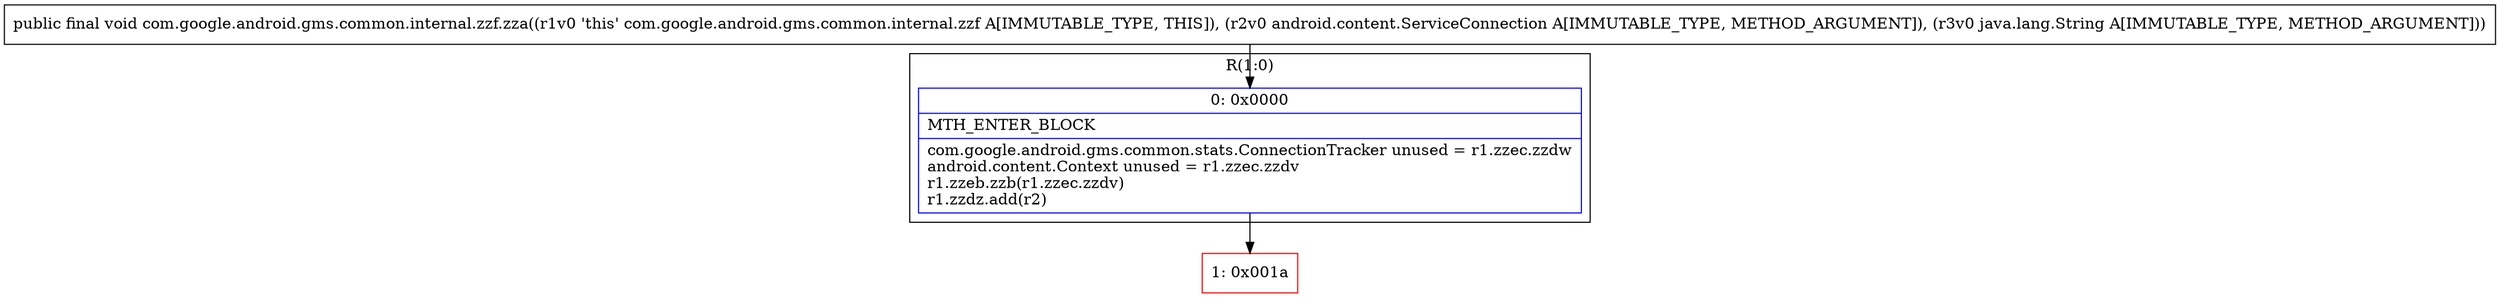 digraph "CFG forcom.google.android.gms.common.internal.zzf.zza(Landroid\/content\/ServiceConnection;Ljava\/lang\/String;)V" {
subgraph cluster_Region_1011992922 {
label = "R(1:0)";
node [shape=record,color=blue];
Node_0 [shape=record,label="{0\:\ 0x0000|MTH_ENTER_BLOCK\l|com.google.android.gms.common.stats.ConnectionTracker unused = r1.zzec.zzdw\landroid.content.Context unused = r1.zzec.zzdv\lr1.zzeb.zzb(r1.zzec.zzdv)\lr1.zzdz.add(r2)\l}"];
}
Node_1 [shape=record,color=red,label="{1\:\ 0x001a}"];
MethodNode[shape=record,label="{public final void com.google.android.gms.common.internal.zzf.zza((r1v0 'this' com.google.android.gms.common.internal.zzf A[IMMUTABLE_TYPE, THIS]), (r2v0 android.content.ServiceConnection A[IMMUTABLE_TYPE, METHOD_ARGUMENT]), (r3v0 java.lang.String A[IMMUTABLE_TYPE, METHOD_ARGUMENT])) }"];
MethodNode -> Node_0;
Node_0 -> Node_1;
}

